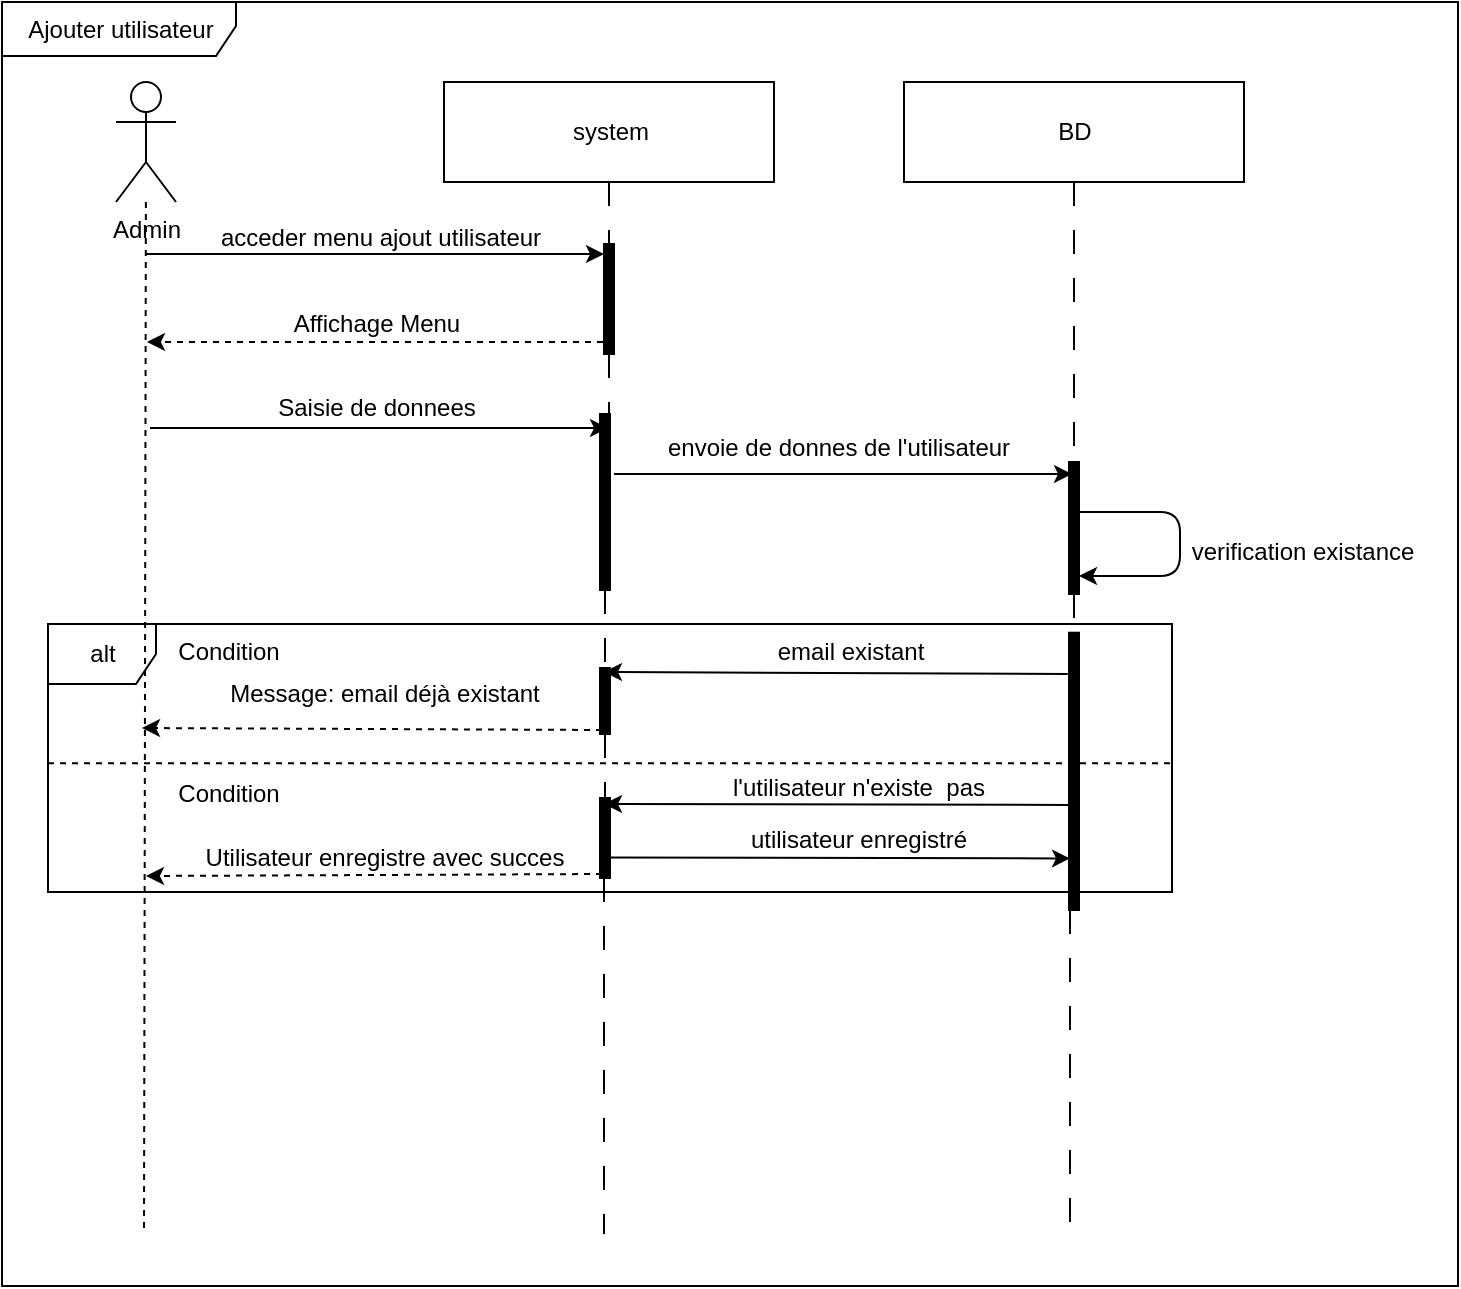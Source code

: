 <mxfile>
    <diagram id="h2cHLSVd3PjYw0AN8VuS" name="Page-1">
        <mxGraphModel dx="1895" dy="1001" grid="0" gridSize="10" guides="1" tooltips="1" connect="1" arrows="1" fold="1" page="0" pageScale="1" pageWidth="1000" pageHeight="700" math="0" shadow="0">
            <root>
                <mxCell id="0"/>
                <mxCell id="1" parent="0"/>
                <mxCell id="91" value="Ajouter utilisateur" style="shape=umlFrame;tabPosition=left;html=1;boundedLbl=1;labelInHeader=1;width=117;height=27;" vertex="1" parent="1">
                    <mxGeometry x="161" y="22" width="728" height="642" as="geometry"/>
                </mxCell>
                <mxCell id="3" value="alt" style="shape=umlFrame;tabWidth=110;tabHeight=30;tabPosition=left;html=1;boundedLbl=1;labelInHeader=1;width=54;height=30;movable=1;resizable=1;rotatable=1;deletable=1;editable=1;connectable=1;" parent="1" vertex="1">
                    <mxGeometry x="184" y="333" width="562" height="134" as="geometry"/>
                </mxCell>
                <mxCell id="5" value="" style="line;strokeWidth=1;dashed=1;labelPosition=center;verticalLabelPosition=bottom;align=left;verticalAlign=top;spacingLeft=20;spacingTop=15;" parent="3" vertex="1">
                    <mxGeometry y="67" width="562" height="5.36" as="geometry"/>
                </mxCell>
                <mxCell id="8" value="" style="edgeStyle=none;orthogonalLoop=1;jettySize=auto;html=1;exitX=0.098;exitY=0.621;exitDx=0;exitDy=0;exitPerimeter=0;" parent="3" edge="1" source="44">
                    <mxGeometry width="80" relative="1" as="geometry">
                        <mxPoint x="510" y="91" as="sourcePoint"/>
                        <mxPoint x="278" y="90" as="targetPoint"/>
                        <Array as="points"/>
                    </mxGeometry>
                </mxCell>
                <mxCell id="9" value="l'utilisateur n'existe&amp;nbsp; pas" style="text;html=1;align=center;verticalAlign=middle;resizable=0;points=[];autosize=1;strokeColor=none;fillColor=none;" parent="3" vertex="1">
                    <mxGeometry x="333.003" y="68.997" width="144" height="26" as="geometry"/>
                </mxCell>
                <mxCell id="10" value="" style="edgeStyle=none;orthogonalLoop=1;jettySize=auto;html=1;dashed=1;" parent="3" edge="1">
                    <mxGeometry width="80" relative="1" as="geometry">
                        <mxPoint x="277" y="125" as="sourcePoint"/>
                        <mxPoint x="49" y="126" as="targetPoint"/>
                        <Array as="points"/>
                    </mxGeometry>
                </mxCell>
                <mxCell id="11" value="Utilisateur enregistre avec succes" style="text;html=1;align=center;verticalAlign=middle;resizable=0;points=[];autosize=1;strokeColor=none;fillColor=none;" parent="3" vertex="1">
                    <mxGeometry x="69.005" y="104.0" width="197" height="26" as="geometry"/>
                </mxCell>
                <mxCell id="12" value="" style="edgeStyle=none;orthogonalLoop=1;jettySize=auto;html=1;dashed=1;" parent="3" edge="1">
                    <mxGeometry width="80" relative="1" as="geometry">
                        <mxPoint x="277" y="53" as="sourcePoint"/>
                        <mxPoint x="47" y="52" as="targetPoint"/>
                        <Array as="points"/>
                    </mxGeometry>
                </mxCell>
                <mxCell id="13" value="Message: email déjà&amp;nbsp;existant" style="text;html=1;align=center;verticalAlign=middle;resizable=0;points=[];autosize=1;strokeColor=none;fillColor=none;" parent="3" vertex="1">
                    <mxGeometry x="81.004" y="21.996" width="173" height="26" as="geometry"/>
                </mxCell>
                <mxCell id="37" value="" style="edgeStyle=none;orthogonalLoop=1;jettySize=auto;html=1;exitX=-0.128;exitY=0.149;exitDx=0;exitDy=0;exitPerimeter=0;" parent="3" edge="1" source="44">
                    <mxGeometry width="80" relative="1" as="geometry">
                        <mxPoint x="335.256" y="31.0" as="sourcePoint"/>
                        <mxPoint x="278" y="24" as="targetPoint"/>
                        <Array as="points"/>
                    </mxGeometry>
                </mxCell>
                <mxCell id="38" value="email existant" style="text;html=1;align=center;verticalAlign=middle;resizable=0;points=[];autosize=1;strokeColor=none;fillColor=none;" parent="3" vertex="1">
                    <mxGeometry x="355.003" y="1" width="91" height="26" as="geometry"/>
                </mxCell>
                <mxCell id="43" value="Condition" style="text;html=1;align=center;verticalAlign=middle;resizable=0;points=[];autosize=1;strokeColor=none;fillColor=none;" vertex="1" parent="3">
                    <mxGeometry x="55" y="1" width="69" height="26" as="geometry"/>
                </mxCell>
                <mxCell id="87" value="" style="edgeStyle=none;orthogonalLoop=1;jettySize=auto;html=1;exitX=0.098;exitY=0.621;exitDx=0;exitDy=0;exitPerimeter=0;endArrow=none;endFill=0;startArrow=classic;startFill=1;" edge="1" parent="3">
                    <mxGeometry width="80" relative="1" as="geometry">
                        <mxPoint x="510.99" y="117.225" as="sourcePoint"/>
                        <mxPoint x="278" y="116.77" as="targetPoint"/>
                        <Array as="points"/>
                    </mxGeometry>
                </mxCell>
                <mxCell id="89" value="utilisateur enregistré" style="text;html=1;align=center;verticalAlign=middle;resizable=0;points=[];autosize=1;strokeColor=none;fillColor=none;" vertex="1" parent="3">
                    <mxGeometry x="342" y="95" width="126" height="26" as="geometry"/>
                </mxCell>
                <mxCell id="90" value="Condition" style="text;html=1;align=center;verticalAlign=middle;resizable=0;points=[];autosize=1;strokeColor=none;fillColor=none;" vertex="1" parent="3">
                    <mxGeometry x="55" y="72.36" width="69" height="26" as="geometry"/>
                </mxCell>
                <mxCell id="14" style="edgeStyle=none;html=1;endArrow=none;endFill=0;dashed=1;startArrow=none;" parent="1" source="15" edge="1">
                    <mxGeometry relative="1" as="geometry">
                        <mxPoint x="232" y="638" as="targetPoint"/>
                        <mxPoint x="232" y="404" as="sourcePoint"/>
                    </mxGeometry>
                </mxCell>
                <mxCell id="15" value="Admin" style="shape=umlActor;verticalLabelPosition=bottom;verticalAlign=top;html=1;" parent="1" vertex="1">
                    <mxGeometry x="218" y="62" width="30" height="60" as="geometry"/>
                </mxCell>
                <mxCell id="16" value="system" style="html=1;" parent="1" vertex="1">
                    <mxGeometry x="382" y="62" width="165" height="50" as="geometry"/>
                </mxCell>
                <mxCell id="17" value="" style="edgeStyle=none;html=1;endArrow=none;endFill=0;dashed=1;dashPattern=12 12;startArrow=none;" parent="1" source="85" edge="1">
                    <mxGeometry relative="1" as="geometry">
                        <mxPoint x="462" y="638" as="targetPoint"/>
                        <mxPoint x="462" y="389" as="sourcePoint"/>
                    </mxGeometry>
                </mxCell>
                <mxCell id="18" value="BD" style="html=1;" parent="1" vertex="1">
                    <mxGeometry x="612" y="62" width="170" height="50" as="geometry"/>
                </mxCell>
                <mxCell id="19" value="" style="edgeStyle=none;html=1;endArrow=none;endFill=0;dashed=1;dashPattern=12 12;startArrow=none;" parent="1" source="44" edge="1">
                    <mxGeometry relative="1" as="geometry">
                        <mxPoint x="695" y="638" as="targetPoint"/>
                        <mxPoint x="695" y="387" as="sourcePoint"/>
                        <Array as="points"/>
                    </mxGeometry>
                </mxCell>
                <mxCell id="20" value="" style="edgeStyle=none;orthogonalLoop=1;jettySize=auto;html=1;" parent="1" edge="1">
                    <mxGeometry width="80" relative="1" as="geometry">
                        <mxPoint x="233" y="148" as="sourcePoint"/>
                        <mxPoint x="462" y="148" as="targetPoint"/>
                        <Array as="points"/>
                    </mxGeometry>
                </mxCell>
                <mxCell id="21" value="acceder menu ajout utilisateur" style="text;html=1;align=center;verticalAlign=middle;resizable=0;points=[];autosize=1;strokeColor=none;fillColor=none;" parent="1" vertex="1">
                    <mxGeometry x="261" y="127" width="178" height="26" as="geometry"/>
                </mxCell>
                <mxCell id="22" value="" style="edgeStyle=none;orthogonalLoop=1;jettySize=auto;html=1;dashed=1;" parent="1" edge="1">
                    <mxGeometry width="80" relative="1" as="geometry">
                        <mxPoint x="461.5" y="192.0" as="sourcePoint"/>
                        <mxPoint x="233.5" y="192.0" as="targetPoint"/>
                        <Array as="points"/>
                    </mxGeometry>
                </mxCell>
                <mxCell id="23" value="Affichage Menu" style="text;html=1;align=center;verticalAlign=middle;resizable=0;points=[];autosize=1;strokeColor=none;fillColor=none;" parent="1" vertex="1">
                    <mxGeometry x="297.5" y="170" width="101" height="26" as="geometry"/>
                </mxCell>
                <mxCell id="24" value="" style="edgeStyle=none;orthogonalLoop=1;jettySize=auto;html=1;" parent="1" edge="1">
                    <mxGeometry width="80" relative="1" as="geometry">
                        <mxPoint x="235" y="235" as="sourcePoint"/>
                        <mxPoint x="464" y="235" as="targetPoint"/>
                        <Array as="points"/>
                    </mxGeometry>
                </mxCell>
                <mxCell id="25" value="Saisie de donnees" style="text;html=1;align=center;verticalAlign=middle;resizable=0;points=[];autosize=1;strokeColor=none;fillColor=none;" parent="1" vertex="1">
                    <mxGeometry x="289.5" y="212" width="117" height="26" as="geometry"/>
                </mxCell>
                <mxCell id="28" value="" style="edgeStyle=none;orthogonalLoop=1;jettySize=auto;html=1;" parent="1" edge="1">
                    <mxGeometry width="80" relative="1" as="geometry">
                        <mxPoint x="467" y="258.0" as="sourcePoint"/>
                        <mxPoint x="696" y="258.0" as="targetPoint"/>
                        <Array as="points"/>
                    </mxGeometry>
                </mxCell>
                <mxCell id="29" value="envoie de donnes de l'utilisateur" style="text;html=1;align=center;verticalAlign=middle;resizable=0;points=[];autosize=1;strokeColor=none;fillColor=none;" parent="1" vertex="1">
                    <mxGeometry x="484" y="232" width="189" height="26" as="geometry"/>
                </mxCell>
                <mxCell id="32" value="" style="edgeStyle=none;html=1;endArrow=none;endFill=0;dashed=1;dashPattern=12 12;startArrow=none;" parent="1" source="16" target="33" edge="1">
                    <mxGeometry relative="1" as="geometry">
                        <mxPoint x="462" y="638" as="targetPoint"/>
                        <mxPoint x="464.387" y="112" as="sourcePoint"/>
                    </mxGeometry>
                </mxCell>
                <mxCell id="33" value="" style="html=1;points=[];perimeter=orthogonalPerimeter;fillColor=strokeColor;" parent="1" vertex="1">
                    <mxGeometry x="462" y="143" width="5" height="55" as="geometry"/>
                </mxCell>
                <mxCell id="34" value="" style="edgeStyle=none;html=1;endArrow=none;endFill=0;dashed=1;dashPattern=12 12;startArrow=none;" parent="1" source="18" target="35" edge="1">
                    <mxGeometry relative="1" as="geometry">
                        <mxPoint x="695" y="638" as="targetPoint"/>
                        <mxPoint x="696.909" y="112" as="sourcePoint"/>
                        <Array as="points"/>
                    </mxGeometry>
                </mxCell>
                <mxCell id="35" value="" style="html=1;points=[];perimeter=orthogonalPerimeter;fillColor=strokeColor;" parent="1" vertex="1">
                    <mxGeometry x="694.5" y="252" width="5" height="66" as="geometry"/>
                </mxCell>
                <mxCell id="39" value="" style="edgeStyle=none;orthogonalLoop=1;jettySize=auto;html=1;" parent="1" edge="1">
                    <mxGeometry width="80" relative="1" as="geometry">
                        <mxPoint x="694.5" y="277.0" as="sourcePoint"/>
                        <mxPoint x="699.5" y="309" as="targetPoint"/>
                        <Array as="points">
                            <mxPoint x="750" y="277"/>
                            <mxPoint x="750" y="309"/>
                        </Array>
                    </mxGeometry>
                </mxCell>
                <mxCell id="40" value="verification existance" style="text;html=1;align=center;verticalAlign=middle;resizable=0;points=[];autosize=1;strokeColor=none;fillColor=none;" parent="1" vertex="1">
                    <mxGeometry x="746" y="284" width="129" height="26" as="geometry"/>
                </mxCell>
                <mxCell id="42" value="" style="edgeStyle=none;html=1;endArrow=none;endFill=0;dashed=1;dashPattern=12 12;startArrow=none;" edge="1" parent="1" source="33" target="41">
                    <mxGeometry relative="1" as="geometry">
                        <mxPoint x="462" y="638" as="targetPoint"/>
                        <mxPoint x="462" y="198" as="sourcePoint"/>
                    </mxGeometry>
                </mxCell>
                <mxCell id="41" value="" style="html=1;points=[];perimeter=orthogonalPerimeter;fillColor=strokeColor;" vertex="1" parent="1">
                    <mxGeometry x="460" y="228" width="5" height="88" as="geometry"/>
                </mxCell>
                <mxCell id="45" value="" style="edgeStyle=none;html=1;endArrow=none;endFill=0;dashed=1;dashPattern=12 12;startArrow=none;" edge="1" parent="1" source="35" target="44">
                    <mxGeometry relative="1" as="geometry">
                        <mxPoint x="695" y="638" as="targetPoint"/>
                        <mxPoint x="695" y="318.0" as="sourcePoint"/>
                        <Array as="points"/>
                    </mxGeometry>
                </mxCell>
                <mxCell id="44" value="" style="html=1;points=[];perimeter=orthogonalPerimeter;fillColor=strokeColor;" vertex="1" parent="1">
                    <mxGeometry x="694.5" y="337.36" width="5" height="138.64" as="geometry"/>
                </mxCell>
                <mxCell id="73" value="" style="edgeStyle=none;html=1;endArrow=none;endFill=0;dashed=1;dashPattern=12 12;startArrow=none;" edge="1" parent="1" source="41" target="72">
                    <mxGeometry relative="1" as="geometry">
                        <mxPoint x="462" y="638" as="targetPoint"/>
                        <mxPoint x="462" y="316.0" as="sourcePoint"/>
                    </mxGeometry>
                </mxCell>
                <mxCell id="72" value="" style="html=1;points=[];perimeter=orthogonalPerimeter;fillColor=strokeColor;" vertex="1" parent="1">
                    <mxGeometry x="460" y="355" width="5" height="33" as="geometry"/>
                </mxCell>
                <mxCell id="86" value="" style="edgeStyle=none;html=1;endArrow=none;endFill=0;dashed=1;dashPattern=12 12;startArrow=none;" edge="1" parent="1" source="72" target="85">
                    <mxGeometry relative="1" as="geometry">
                        <mxPoint x="462" y="638.0" as="targetPoint"/>
                        <mxPoint x="462" y="388.0" as="sourcePoint"/>
                    </mxGeometry>
                </mxCell>
                <mxCell id="85" value="" style="html=1;points=[];perimeter=orthogonalPerimeter;fillColor=strokeColor;" vertex="1" parent="1">
                    <mxGeometry x="460" y="420" width="5" height="40" as="geometry"/>
                </mxCell>
            </root>
        </mxGraphModel>
    </diagram>
</mxfile>